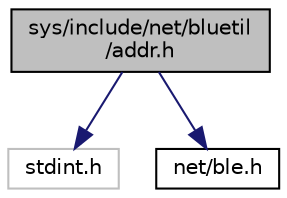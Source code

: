 digraph "sys/include/net/bluetil/addr.h"
{
 // LATEX_PDF_SIZE
  edge [fontname="Helvetica",fontsize="10",labelfontname="Helvetica",labelfontsize="10"];
  node [fontname="Helvetica",fontsize="10",shape=record];
  Node1 [label="sys/include/net/bluetil\l/addr.h",height=0.2,width=0.4,color="black", fillcolor="grey75", style="filled", fontcolor="black",tooltip="Interface for the generic BLE address helper functions."];
  Node1 -> Node2 [color="midnightblue",fontsize="10",style="solid",fontname="Helvetica"];
  Node2 [label="stdint.h",height=0.2,width=0.4,color="grey75", fillcolor="white", style="filled",tooltip=" "];
  Node1 -> Node3 [color="midnightblue",fontsize="10",style="solid",fontname="Helvetica"];
  Node3 [label="net/ble.h",height=0.2,width=0.4,color="black", fillcolor="white", style="filled",URL="$sys_2include_2net_2ble_8h.html",tooltip="General BLE values as defined by the BT standard."];
}
